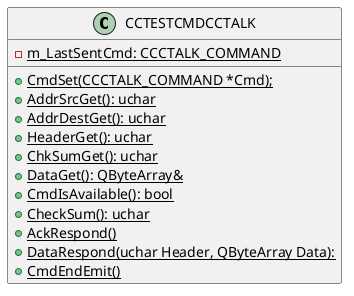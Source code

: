 @startuml
class CCTESTCMDCCTALK {
  -{static} m_LastSentCmd: CCCTALK_COMMAND
  +{static} CmdSet(CCCTALK_COMMAND *Cmd);
  +{static} AddrSrcGet(): uchar
  +{static} AddrDestGet(): uchar
  +{static} HeaderGet(): uchar
  +{static} ChkSumGet(): uchar
  +{static} DataGet(): QByteArray&
  +{static} CmdIsAvailable(): bool
  +{static} CheckSum(): uchar
  +{static} AckRespond()
  +{static} DataRespond(uchar Header, QByteArray Data):
  +{static} CmdEndEmit()
}
@enduml
